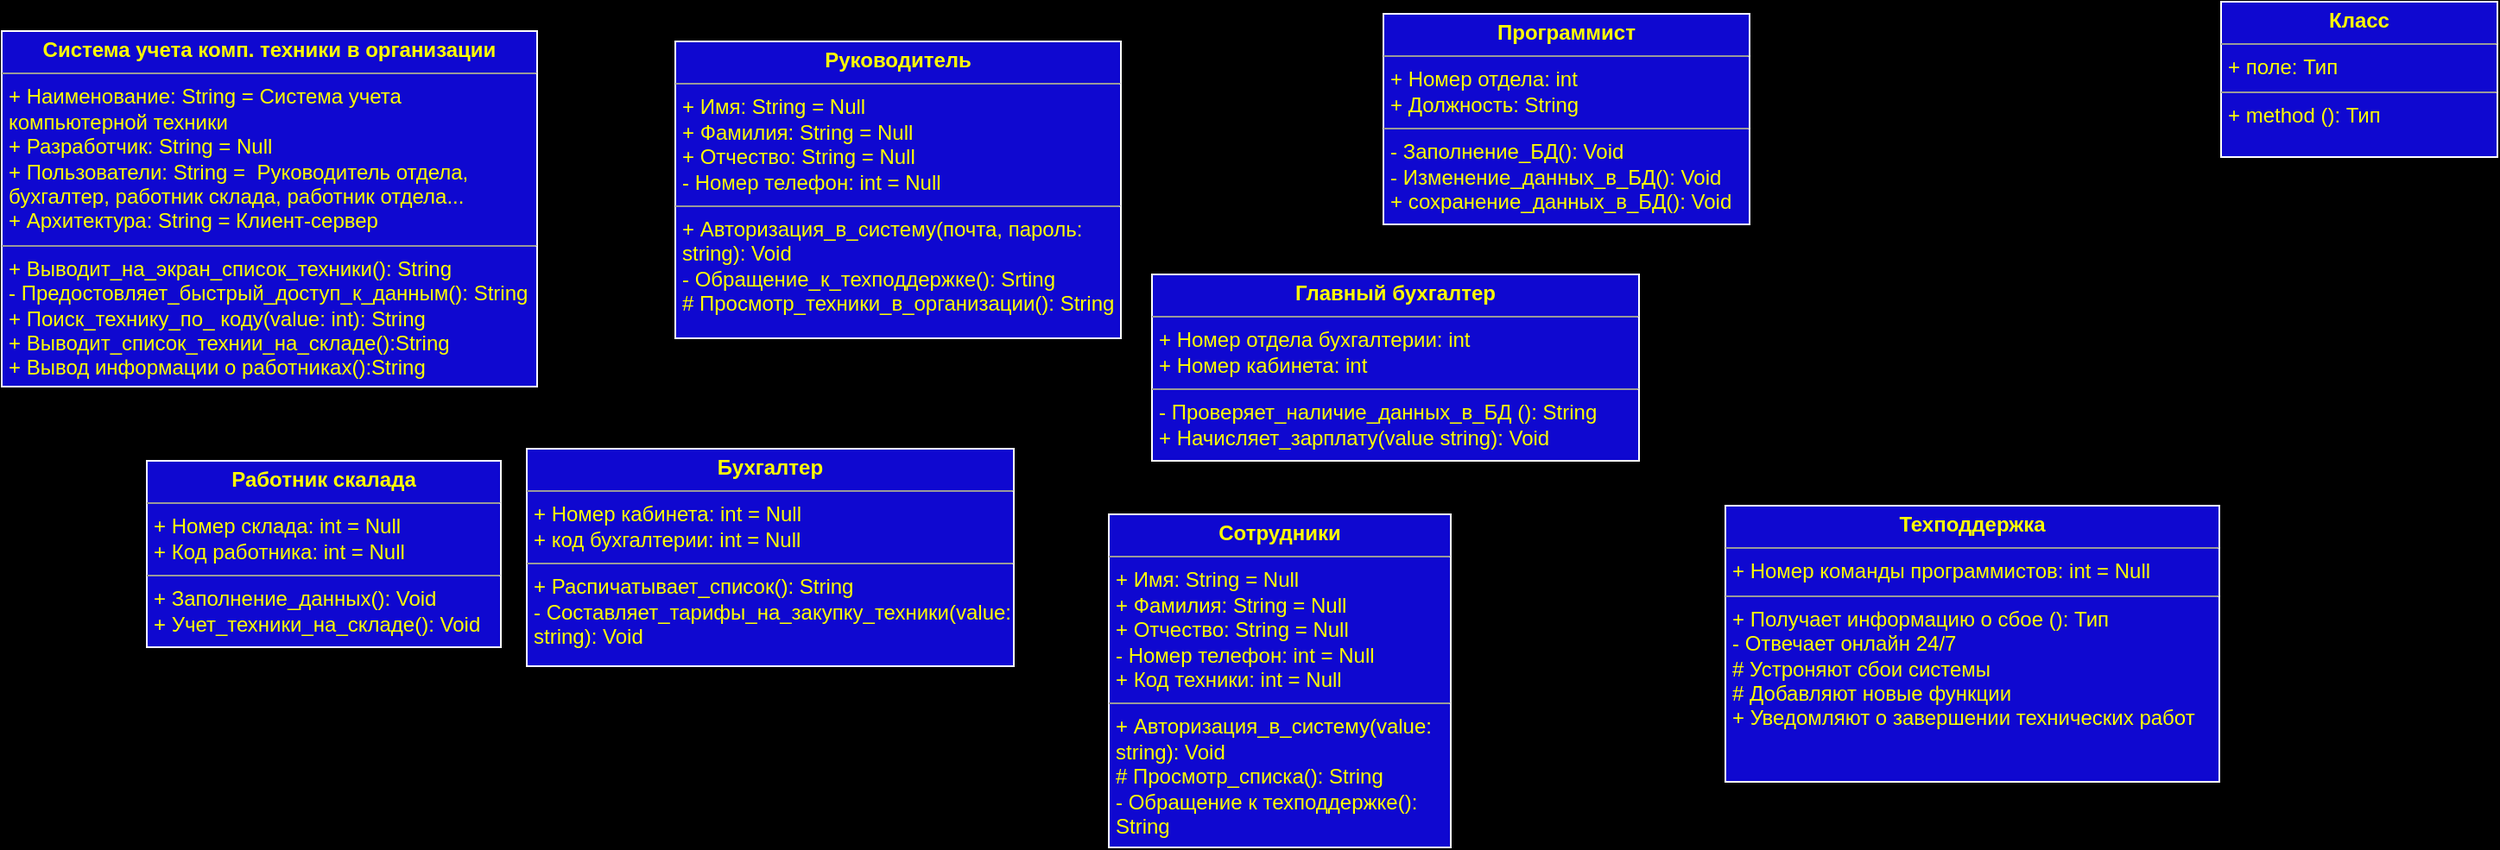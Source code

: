 <mxfile version="14.6.11" type="github">
  <diagram id="fFyIPQaU8YAGEDK_VNBK" name="Page-1">
    <mxGraphModel dx="592" dy="537" grid="0" gridSize="10" guides="1" tooltips="1" connect="1" arrows="1" fold="1" page="1" pageScale="1" pageWidth="827" pageHeight="1169" background="#000000" math="0" shadow="0">
      <root>
        <mxCell id="0" />
        <mxCell id="1" parent="0" />
        <mxCell id="d6BkvXBy3w9U_gfQ7I9c-5" value="&lt;p style=&quot;margin: 0px ; margin-top: 4px ; text-align: center&quot;&gt;&lt;b&gt;Система учета комп. техники в организации&lt;/b&gt;&lt;/p&gt;&lt;hr size=&quot;1&quot;&gt;&lt;p style=&quot;margin: 0px ; margin-left: 4px&quot;&gt;&lt;font style=&quot;vertical-align: inherit&quot;&gt;&lt;font style=&quot;vertical-align: inherit&quot;&gt;&lt;font style=&quot;vertical-align: inherit&quot;&gt;&lt;font style=&quot;vertical-align: inherit&quot;&gt;&lt;font style=&quot;vertical-align: inherit&quot;&gt;&lt;font style=&quot;vertical-align: inherit&quot;&gt;&lt;font style=&quot;vertical-align: inherit&quot;&gt;&lt;font style=&quot;vertical-align: inherit&quot;&gt;+ Наименование: String = Система учета&amp;nbsp;&lt;/font&gt;&lt;/font&gt;&lt;/font&gt;&lt;/font&gt;&lt;/font&gt;&lt;/font&gt;&lt;/font&gt;&lt;/font&gt;&lt;/p&gt;&lt;p style=&quot;margin: 0px ; margin-left: 4px&quot;&gt;&lt;font style=&quot;vertical-align: inherit&quot;&gt;&lt;font style=&quot;vertical-align: inherit&quot;&gt;&lt;font style=&quot;vertical-align: inherit&quot;&gt;&lt;font style=&quot;vertical-align: inherit&quot;&gt;&lt;font style=&quot;vertical-align: inherit&quot;&gt;&lt;font style=&quot;vertical-align: inherit&quot;&gt;компьютерной техники&lt;/font&gt;&lt;/font&gt;&lt;/font&gt;&lt;/font&gt;&lt;/font&gt;&lt;/font&gt;&lt;/p&gt;&lt;p style=&quot;margin: 0px ; margin-left: 4px&quot;&gt;&lt;font style=&quot;vertical-align: inherit&quot;&gt;&lt;font style=&quot;vertical-align: inherit&quot;&gt;&lt;font style=&quot;vertical-align: inherit&quot;&gt;&lt;font style=&quot;vertical-align: inherit&quot;&gt;&lt;font style=&quot;vertical-align: inherit&quot;&gt;&lt;font style=&quot;vertical-align: inherit&quot;&gt;+ Разработчик: String = Null&lt;br&gt;&lt;/font&gt;&lt;/font&gt;&lt;/font&gt;&lt;/font&gt;&lt;/font&gt;&lt;/font&gt;&lt;/p&gt;&lt;p style=&quot;margin: 0px ; margin-left: 4px&quot;&gt;&lt;font style=&quot;vertical-align: inherit&quot;&gt;&lt;font style=&quot;vertical-align: inherit&quot;&gt;&lt;font style=&quot;vertical-align: inherit&quot;&gt;&lt;font style=&quot;vertical-align: inherit&quot;&gt;&lt;font style=&quot;vertical-align: inherit&quot;&gt;&lt;font style=&quot;vertical-align: inherit&quot;&gt;+ Пользователи: String =&amp;nbsp; Руководитель отдела,&amp;nbsp;&lt;/font&gt;&lt;/font&gt;&lt;/font&gt;&lt;/font&gt;&lt;/font&gt;&lt;/font&gt;&lt;/p&gt;&lt;p style=&quot;margin: 0px ; margin-left: 4px&quot;&gt;&lt;font style=&quot;vertical-align: inherit&quot;&gt;&lt;font style=&quot;vertical-align: inherit&quot;&gt;&lt;font style=&quot;vertical-align: inherit&quot;&gt;&lt;font style=&quot;vertical-align: inherit&quot;&gt;&lt;font style=&quot;vertical-align: inherit&quot;&gt;&lt;font style=&quot;vertical-align: inherit&quot;&gt;бухгалтер, работник склада, работник отдела...&lt;/font&gt;&lt;/font&gt;&lt;/font&gt;&lt;/font&gt;&lt;/font&gt;&lt;/font&gt;&lt;/p&gt;&lt;p style=&quot;margin: 0px ; margin-left: 4px&quot;&gt;+ Архитектура: String = Клиент-сервер&lt;/p&gt;&lt;hr size=&quot;1&quot;&gt;&lt;p style=&quot;margin: 0px ; margin-left: 4px&quot;&gt;&lt;font style=&quot;vertical-align: inherit&quot;&gt;&lt;font style=&quot;vertical-align: inherit&quot;&gt;&lt;font style=&quot;vertical-align: inherit&quot;&gt;&lt;font style=&quot;vertical-align: inherit&quot;&gt;&lt;font style=&quot;vertical-align: inherit&quot;&gt;&lt;font style=&quot;vertical-align: inherit&quot;&gt;+ Выводит_на_экран_список_техники(): String&lt;/font&gt;&lt;/font&gt;&lt;/font&gt;&lt;/font&gt;&lt;/font&gt;&lt;/font&gt;&lt;/p&gt;&lt;p style=&quot;margin: 0px ; margin-left: 4px&quot;&gt;- Предостовляет_быстрый_доступ_к_данным(): String&lt;/p&gt;&lt;p style=&quot;margin: 0px ; margin-left: 4px&quot;&gt;+ Поиск_технику_по_ коду(value: int): String&lt;/p&gt;&lt;p style=&quot;margin: 0px ; margin-left: 4px&quot;&gt;+ Выводит_список_технии_на_складе():String&lt;/p&gt;&lt;p style=&quot;margin: 0px ; margin-left: 4px&quot;&gt;+ Вывод информации о работниках():String&lt;/p&gt;" style="verticalAlign=top;align=left;overflow=fill;fontSize=12;fontFamily=Helvetica;html=1;shadow=0;fillColor=#0F08D0;fontColor=#FFFF00;strokeColor=#FFFFFF;" parent="1" vertex="1">
          <mxGeometry x="24" y="43" width="310" height="206" as="geometry" />
        </mxCell>
        <mxCell id="d6BkvXBy3w9U_gfQ7I9c-13" value="&lt;p style=&quot;margin: 0px ; margin-top: 4px ; text-align: center&quot;&gt;&lt;b&gt;&lt;font style=&quot;vertical-align: inherit&quot;&gt;&lt;font style=&quot;vertical-align: inherit&quot;&gt;Руководитель&lt;/font&gt;&lt;/font&gt;&lt;/b&gt;&lt;/p&gt;&lt;hr size=&quot;1&quot;&gt;&lt;p style=&quot;margin: 0px ; margin-left: 4px&quot;&gt;&lt;font style=&quot;vertical-align: inherit&quot;&gt;&lt;font style=&quot;vertical-align: inherit&quot;&gt;+ Имя: String = Null&lt;/font&gt;&lt;/font&gt;&lt;/p&gt;&lt;p style=&quot;margin: 0px ; margin-left: 4px&quot;&gt;&lt;font style=&quot;vertical-align: inherit&quot;&gt;&lt;font style=&quot;vertical-align: inherit&quot;&gt;+ Фамилия: String = Null&lt;/font&gt;&lt;/font&gt;&lt;/p&gt;&lt;p style=&quot;margin: 0px ; margin-left: 4px&quot;&gt;&lt;font style=&quot;vertical-align: inherit&quot;&gt;&lt;font style=&quot;vertical-align: inherit&quot;&gt;+ Отчество: String = Null&lt;/font&gt;&lt;/font&gt;&lt;/p&gt;&lt;p style=&quot;margin: 0px ; margin-left: 4px&quot;&gt;&lt;font style=&quot;vertical-align: inherit&quot;&gt;&lt;font style=&quot;vertical-align: inherit&quot;&gt;- Номер телефон: int = Null&lt;/font&gt;&lt;/font&gt;&lt;/p&gt;&lt;hr size=&quot;1&quot;&gt;&lt;p style=&quot;margin: 0px ; margin-left: 4px&quot;&gt;&lt;font style=&quot;vertical-align: inherit&quot;&gt;&lt;font style=&quot;vertical-align: inherit&quot;&gt;+ Авторизация_в_систему(почта, пароль:&amp;nbsp;&lt;/font&gt;&lt;/font&gt;&lt;/p&gt;&lt;p style=&quot;margin: 0px ; margin-left: 4px&quot;&gt;&lt;font style=&quot;vertical-align: inherit&quot;&gt;&lt;font style=&quot;vertical-align: inherit&quot;&gt;string): Void&lt;/font&gt;&lt;/font&gt;&lt;/p&gt;&lt;p style=&quot;margin: 0px ; margin-left: 4px&quot;&gt;&lt;font style=&quot;vertical-align: inherit&quot;&gt;&lt;font style=&quot;vertical-align: inherit&quot;&gt;- Обращение_к_техподдержке(): Srting&lt;/font&gt;&lt;/font&gt;&lt;/p&gt;&lt;p style=&quot;margin: 0px ; margin-left: 4px&quot;&gt;# Просмотр_техники_в_организации(): String&lt;/p&gt;" style="verticalAlign=top;align=left;overflow=fill;fontSize=12;fontFamily=Helvetica;html=1;shadow=0;fillColor=#0F08D0;fontColor=#FFFF00;strokeColor=#FFFFFF;" parent="1" vertex="1">
          <mxGeometry x="414" y="49" width="258" height="172" as="geometry" />
        </mxCell>
        <mxCell id="d6BkvXBy3w9U_gfQ7I9c-14" value="&lt;p style=&quot;margin: 0px ; margin-top: 4px ; text-align: center&quot;&gt;&lt;b&gt;&lt;font style=&quot;vertical-align: inherit&quot;&gt;&lt;font style=&quot;vertical-align: inherit&quot;&gt;Сотрудники&lt;/font&gt;&lt;/font&gt;&lt;/b&gt;&lt;/p&gt;&lt;hr size=&quot;1&quot;&gt;&lt;p style=&quot;margin: 0px 0px 0px 4px&quot;&gt;&lt;font style=&quot;vertical-align: inherit&quot;&gt;+ Имя: String = Null&lt;/font&gt;&lt;/p&gt;&lt;p style=&quot;margin: 0px 0px 0px 4px&quot;&gt;&lt;font style=&quot;vertical-align: inherit&quot;&gt;+ Фамилия: String = Null&lt;/font&gt;&lt;/p&gt;&lt;p style=&quot;margin: 0px 0px 0px 4px&quot;&gt;&lt;font style=&quot;vertical-align: inherit&quot;&gt;+ Отчество: String = Null&lt;/font&gt;&lt;/p&gt;&lt;p style=&quot;margin: 0px 0px 0px 4px&quot;&gt;&lt;font style=&quot;vertical-align: inherit&quot;&gt;- Номер телефон: int = Null&lt;/font&gt;&lt;/p&gt;&lt;p style=&quot;margin: 0px 0px 0px 4px&quot;&gt;&lt;font style=&quot;vertical-align: inherit&quot;&gt;+ Код техники: int = Null&lt;/font&gt;&lt;/p&gt;&lt;hr size=&quot;1&quot;&gt;&lt;p style=&quot;margin: 0px ; margin-left: 4px&quot;&gt;&lt;font style=&quot;vertical-align: inherit&quot;&gt;&lt;font style=&quot;vertical-align: inherit&quot;&gt;+ Авторизация_в_систему(value:&amp;nbsp;&lt;/font&gt;&lt;/font&gt;&lt;/p&gt;&lt;p style=&quot;margin: 0px ; margin-left: 4px&quot;&gt;&lt;font style=&quot;vertical-align: inherit&quot;&gt;&lt;font style=&quot;vertical-align: inherit&quot;&gt;string): Void&lt;/font&gt;&lt;/font&gt;&lt;/p&gt;&lt;p style=&quot;margin: 0px ; margin-left: 4px&quot;&gt;# Просмотр_списка(): String&lt;/p&gt;&lt;p style=&quot;margin: 0px ; margin-left: 4px&quot;&gt;- Обращение к техподдержке():&amp;nbsp;&lt;/p&gt;&lt;p style=&quot;margin: 0px ; margin-left: 4px&quot;&gt;String&lt;/p&gt;" style="verticalAlign=top;align=left;overflow=fill;fontSize=12;fontFamily=Helvetica;html=1;shadow=0;fillColor=#0F08D0;fontColor=#FFFF00;strokeColor=#FFFFFF;" parent="1" vertex="1">
          <mxGeometry x="665" y="323" width="198" height="193" as="geometry" />
        </mxCell>
        <mxCell id="d6BkvXBy3w9U_gfQ7I9c-15" value="&lt;p style=&quot;margin: 0px ; margin-top: 4px ; text-align: center&quot;&gt;&lt;b&gt;Программист&lt;/b&gt;&lt;/p&gt;&lt;hr size=&quot;1&quot;&gt;&lt;p style=&quot;margin: 0px ; margin-left: 4px&quot;&gt;&lt;font style=&quot;vertical-align: inherit&quot;&gt;&lt;font style=&quot;vertical-align: inherit&quot;&gt;+ Номер отдела: int&lt;/font&gt;&lt;/font&gt;&lt;/p&gt;&lt;p style=&quot;margin: 0px ; margin-left: 4px&quot;&gt;&lt;font style=&quot;vertical-align: inherit&quot;&gt;&lt;font style=&quot;vertical-align: inherit&quot;&gt;+ Должность: String&lt;/font&gt;&lt;/font&gt;&lt;/p&gt;&lt;hr size=&quot;1&quot;&gt;&lt;p style=&quot;margin: 0px ; margin-left: 4px&quot;&gt;&lt;font style=&quot;vertical-align: inherit&quot;&gt;&lt;font style=&quot;vertical-align: inherit&quot;&gt;- Заполнение_БД(): Void&lt;/font&gt;&lt;/font&gt;&lt;/p&gt;&lt;p style=&quot;margin: 0px ; margin-left: 4px&quot;&gt;- Изменение_данных_в_БД(): Void&lt;/p&gt;&lt;p style=&quot;margin: 0px ; margin-left: 4px&quot;&gt;+ сохранение_данных_в_БД(): Void&lt;/p&gt;" style="verticalAlign=top;align=left;overflow=fill;fontSize=12;fontFamily=Helvetica;html=1;shadow=0;fillColor=#0F08D0;fontColor=#FFFF00;strokeColor=#FFFFFF;" parent="1" vertex="1">
          <mxGeometry x="824" y="33" width="212" height="122" as="geometry" />
        </mxCell>
        <mxCell id="d6BkvXBy3w9U_gfQ7I9c-16" value="&lt;p style=&quot;margin: 0px ; margin-top: 4px ; text-align: center&quot;&gt;&lt;b&gt;Главный бухгалтер&lt;/b&gt;&lt;/p&gt;&lt;hr size=&quot;1&quot;&gt;&lt;p style=&quot;margin: 0px ; margin-left: 4px&quot;&gt;&lt;font style=&quot;vertical-align: inherit&quot;&gt;&lt;font style=&quot;vertical-align: inherit&quot;&gt;+ Номер отдела бухгалтерии: int&lt;/font&gt;&lt;/font&gt;&lt;/p&gt;&lt;p style=&quot;margin: 0px ; margin-left: 4px&quot;&gt;&lt;font style=&quot;vertical-align: inherit&quot;&gt;&lt;font style=&quot;vertical-align: inherit&quot;&gt;+ Номер кабинета: int&lt;/font&gt;&lt;/font&gt;&lt;/p&gt;&lt;hr size=&quot;1&quot;&gt;&lt;p style=&quot;margin: 0px ; margin-left: 4px&quot;&gt;&lt;font style=&quot;vertical-align: inherit&quot;&gt;&lt;font style=&quot;vertical-align: inherit&quot;&gt;- Проверяет_наличие_данных_в_БД (): String&lt;/font&gt;&lt;/font&gt;&lt;/p&gt;&lt;p style=&quot;margin: 0px ; margin-left: 4px&quot;&gt;&lt;font style=&quot;vertical-align: inherit&quot;&gt;&lt;font style=&quot;vertical-align: inherit&quot;&gt;+ Начисляет_зарплату(value string): Void&lt;/font&gt;&lt;/font&gt;&lt;/p&gt;" style="verticalAlign=top;align=left;overflow=fill;fontSize=12;fontFamily=Helvetica;html=1;shadow=0;fillColor=#0F08D0;fontColor=#FFFF00;strokeColor=#FFFFFF;" parent="1" vertex="1">
          <mxGeometry x="690" y="184" width="282" height="108" as="geometry" />
        </mxCell>
        <mxCell id="d6BkvXBy3w9U_gfQ7I9c-17" value="&lt;p style=&quot;margin: 0px ; margin-top: 4px ; text-align: center&quot;&gt;&lt;b&gt;Бухгалтер&lt;/b&gt;&lt;/p&gt;&lt;hr size=&quot;1&quot;&gt;&lt;p style=&quot;margin: 0px ; margin-left: 4px&quot;&gt;&lt;font style=&quot;vertical-align: inherit&quot;&gt;&lt;font style=&quot;vertical-align: inherit&quot;&gt;+ Номер кабинета: int = Null&lt;/font&gt;&lt;/font&gt;&lt;/p&gt;&lt;p style=&quot;margin: 0px ; margin-left: 4px&quot;&gt;&lt;font style=&quot;vertical-align: inherit&quot;&gt;&lt;font style=&quot;vertical-align: inherit&quot;&gt;+ код бухгалтерии: int = Null&lt;/font&gt;&lt;/font&gt;&lt;/p&gt;&lt;hr size=&quot;1&quot;&gt;&lt;p style=&quot;margin: 0px ; margin-left: 4px&quot;&gt;&lt;font style=&quot;vertical-align: inherit&quot;&gt;&lt;font style=&quot;vertical-align: inherit&quot;&gt;+ Распичатывает_список(): String&lt;/font&gt;&lt;/font&gt;&lt;/p&gt;&lt;p style=&quot;margin: 0px ; margin-left: 4px&quot;&gt;&lt;font style=&quot;vertical-align: inherit&quot;&gt;&lt;font style=&quot;vertical-align: inherit&quot;&gt;- Составляет_тарифы_на_закупку_&lt;/font&gt;&lt;/font&gt;&lt;span&gt;техники(value:&lt;/span&gt;&lt;/p&gt;&lt;p style=&quot;margin: 0px ; margin-left: 4px&quot;&gt;&lt;span&gt;string): Void&lt;/span&gt;&lt;/p&gt;" style="verticalAlign=top;align=left;overflow=fill;fontSize=12;fontFamily=Helvetica;html=1;shadow=0;fillColor=#0F08D0;fontColor=#FFFF00;strokeColor=#FFFFFF;" parent="1" vertex="1">
          <mxGeometry x="328" y="285" width="282" height="126" as="geometry" />
        </mxCell>
        <mxCell id="d6BkvXBy3w9U_gfQ7I9c-18" value="&lt;p style=&quot;margin: 0px ; margin-top: 4px ; text-align: center&quot;&gt;&lt;b&gt;Работник скалада&lt;/b&gt;&lt;/p&gt;&lt;hr size=&quot;1&quot;&gt;&lt;p style=&quot;margin: 0px ; margin-left: 4px&quot;&gt;&lt;font style=&quot;vertical-align: inherit&quot;&gt;&lt;font style=&quot;vertical-align: inherit&quot;&gt;+ Номер склада: int = Null&lt;/font&gt;&lt;/font&gt;&lt;/p&gt;&lt;p style=&quot;margin: 0px ; margin-left: 4px&quot;&gt;&lt;font style=&quot;vertical-align: inherit&quot;&gt;&lt;font style=&quot;vertical-align: inherit&quot;&gt;+ Код работника: int = Null&lt;/font&gt;&lt;/font&gt;&lt;/p&gt;&lt;hr size=&quot;1&quot;&gt;&lt;p style=&quot;margin: 0px ; margin-left: 4px&quot;&gt;&lt;font style=&quot;vertical-align: inherit&quot;&gt;&lt;font style=&quot;vertical-align: inherit&quot;&gt;+ Заполнение_данных(): Void&lt;/font&gt;&lt;/font&gt;&lt;/p&gt;&lt;p style=&quot;margin: 0px ; margin-left: 4px&quot;&gt;&lt;font style=&quot;vertical-align: inherit&quot;&gt;&lt;font style=&quot;vertical-align: inherit&quot;&gt;+ Учет_техники_на_складе(): Void&lt;/font&gt;&lt;/font&gt;&lt;/p&gt;" style="verticalAlign=top;align=left;overflow=fill;fontSize=12;fontFamily=Helvetica;html=1;shadow=0;fillColor=#0F08D0;fontColor=#FFFF00;strokeColor=#FFFFFF;" parent="1" vertex="1">
          <mxGeometry x="108" y="292" width="205" height="108" as="geometry" />
        </mxCell>
        <mxCell id="ZjCUWYbZBNFAm0apmLuJ-11" value="&lt;p style=&quot;margin: 0px ; margin-top: 4px ; text-align: center&quot;&gt;&lt;b&gt;&lt;font style=&quot;vertical-align: inherit&quot;&gt;&lt;font style=&quot;vertical-align: inherit&quot;&gt;Класс&lt;/font&gt;&lt;/font&gt;&lt;/b&gt;&lt;/p&gt;&lt;hr size=&quot;1&quot;&gt;&lt;p style=&quot;margin: 0px ; margin-left: 4px&quot;&gt;&lt;font style=&quot;vertical-align: inherit&quot;&gt;&lt;font style=&quot;vertical-align: inherit&quot;&gt;+ поле: Тип&lt;/font&gt;&lt;/font&gt;&lt;/p&gt;&lt;hr size=&quot;1&quot;&gt;&lt;p style=&quot;margin: 0px ; margin-left: 4px&quot;&gt;&lt;font style=&quot;vertical-align: inherit&quot;&gt;&lt;font style=&quot;vertical-align: inherit&quot;&gt;+ method (): Тип&lt;/font&gt;&lt;/font&gt;&lt;/p&gt;" style="verticalAlign=top;align=left;overflow=fill;fontSize=12;fontFamily=Helvetica;html=1;shadow=0;fillColor=#0F08D0;fontColor=#FFFF00;strokeColor=#FFFFFF;" vertex="1" parent="1">
          <mxGeometry x="1309" y="26" width="160" height="90" as="geometry" />
        </mxCell>
        <mxCell id="ZjCUWYbZBNFAm0apmLuJ-12" value="&lt;p style=&quot;margin: 0px ; margin-top: 4px ; text-align: center&quot;&gt;&lt;b&gt;Техподдержка&lt;/b&gt;&lt;/p&gt;&lt;hr size=&quot;1&quot;&gt;&lt;p style=&quot;margin: 0px ; margin-left: 4px&quot;&gt;&lt;font style=&quot;vertical-align: inherit&quot;&gt;&lt;font style=&quot;vertical-align: inherit&quot;&gt;+ Номер команды программистов: int = Null&lt;/font&gt;&lt;/font&gt;&lt;/p&gt;&lt;hr size=&quot;1&quot;&gt;&lt;p style=&quot;margin: 0px ; margin-left: 4px&quot;&gt;&lt;font style=&quot;vertical-align: inherit&quot;&gt;&lt;font style=&quot;vertical-align: inherit&quot;&gt;+ Получает информацию о сбое (): Тип&lt;br&gt;- Отвечает онлайн 24/7&lt;/font&gt;&lt;/font&gt;&lt;/p&gt;&lt;p style=&quot;margin: 0px ; margin-left: 4px&quot;&gt;# Устроняют сбои системы&lt;/p&gt;&lt;p style=&quot;margin: 0px ; margin-left: 4px&quot;&gt;# Добавляют новые функции&lt;/p&gt;&lt;p style=&quot;margin: 0px ; margin-left: 4px&quot;&gt;+ Уведомляют о завершении технических работ&lt;/p&gt;" style="verticalAlign=top;align=left;overflow=fill;fontSize=12;fontFamily=Helvetica;html=1;shadow=0;fillColor=#0F08D0;fontColor=#FFFF00;strokeColor=#FFFFFF;" vertex="1" parent="1">
          <mxGeometry x="1022" y="318" width="286" height="160" as="geometry" />
        </mxCell>
      </root>
    </mxGraphModel>
  </diagram>
</mxfile>
